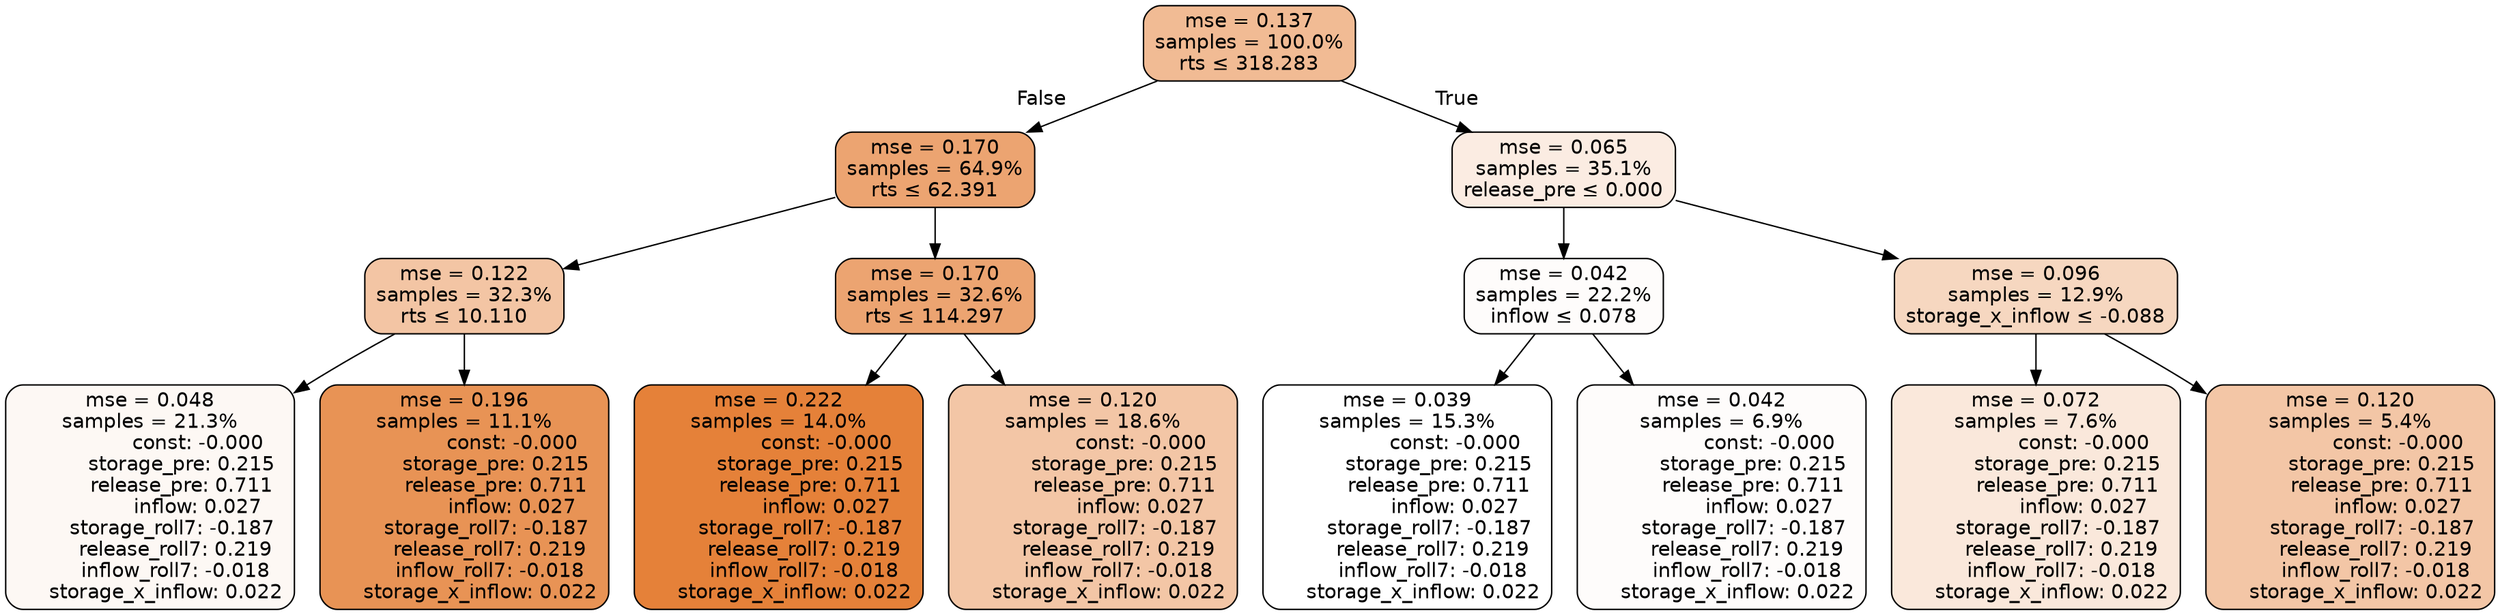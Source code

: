 digraph tree {
node [shape=rectangle, style="filled, rounded", color="black", fontname=helvetica] ;
edge [fontname=helvetica] ;
	"0" [label="mse = 0.137
samples = 100.0%
rts &le; 318.283", fillcolor="#f1bb94"]
	"1" [label="mse = 0.170
samples = 64.9%
rts &le; 62.391", fillcolor="#eca471"]
	"2" [label="mse = 0.122
samples = 32.3%
rts &le; 10.110", fillcolor="#f3c5a4"]
	"3" [label="mse = 0.048
samples = 21.3%
               const: -0.000
          storage_pre: 0.215
          release_pre: 0.711
               inflow: 0.027
       storage_roll7: -0.187
        release_roll7: 0.219
        inflow_roll7: -0.018
     storage_x_inflow: 0.022", fillcolor="#fdf8f4"]
	"4" [label="mse = 0.196
samples = 11.1%
               const: -0.000
          storage_pre: 0.215
          release_pre: 0.711
               inflow: 0.027
       storage_roll7: -0.187
        release_roll7: 0.219
        inflow_roll7: -0.018
     storage_x_inflow: 0.022", fillcolor="#e89355"]
	"5" [label="mse = 0.170
samples = 32.6%
rts &le; 114.297", fillcolor="#eca471"]
	"6" [label="mse = 0.222
samples = 14.0%
               const: -0.000
          storage_pre: 0.215
          release_pre: 0.711
               inflow: 0.027
       storage_roll7: -0.187
        release_roll7: 0.219
        inflow_roll7: -0.018
     storage_x_inflow: 0.022", fillcolor="#e58139"]
	"7" [label="mse = 0.120
samples = 18.6%
               const: -0.000
          storage_pre: 0.215
          release_pre: 0.711
               inflow: 0.027
       storage_roll7: -0.187
        release_roll7: 0.219
        inflow_roll7: -0.018
     storage_x_inflow: 0.022", fillcolor="#f3c6a6"]
	"8" [label="mse = 0.065
samples = 35.1%
release_pre &le; 0.000", fillcolor="#fbece2"]
	"9" [label="mse = 0.042
samples = 22.2%
inflow &le; 0.078", fillcolor="#fefcfb"]
	"10" [label="mse = 0.039
samples = 15.3%
               const: -0.000
          storage_pre: 0.215
          release_pre: 0.711
               inflow: 0.027
       storage_roll7: -0.187
        release_roll7: 0.219
        inflow_roll7: -0.018
     storage_x_inflow: 0.022", fillcolor="#ffffff"]
	"11" [label="mse = 0.042
samples = 6.9%
               const: -0.000
          storage_pre: 0.215
          release_pre: 0.711
               inflow: 0.027
       storage_roll7: -0.187
        release_roll7: 0.219
        inflow_roll7: -0.018
     storage_x_inflow: 0.022", fillcolor="#fefcfb"]
	"12" [label="mse = 0.096
samples = 12.9%
storage_x_inflow &le; -0.088", fillcolor="#f6d7c0"]
	"13" [label="mse = 0.072
samples = 7.6%
               const: -0.000
          storage_pre: 0.215
          release_pre: 0.711
               inflow: 0.027
       storage_roll7: -0.187
        release_roll7: 0.219
        inflow_roll7: -0.018
     storage_x_inflow: 0.022", fillcolor="#fae8db"]
	"14" [label="mse = 0.120
samples = 5.4%
               const: -0.000
          storage_pre: 0.215
          release_pre: 0.711
               inflow: 0.027
       storage_roll7: -0.187
        release_roll7: 0.219
        inflow_roll7: -0.018
     storage_x_inflow: 0.022", fillcolor="#f3c6a6"]

	"0" -> "1" [labeldistance=2.5, labelangle=45, headlabel="False"]
	"1" -> "2"
	"2" -> "3"
	"2" -> "4"
	"1" -> "5"
	"5" -> "6"
	"5" -> "7"
	"0" -> "8" [labeldistance=2.5, labelangle=-45, headlabel="True"]
	"8" -> "9"
	"9" -> "10"
	"9" -> "11"
	"8" -> "12"
	"12" -> "13"
	"12" -> "14"
}